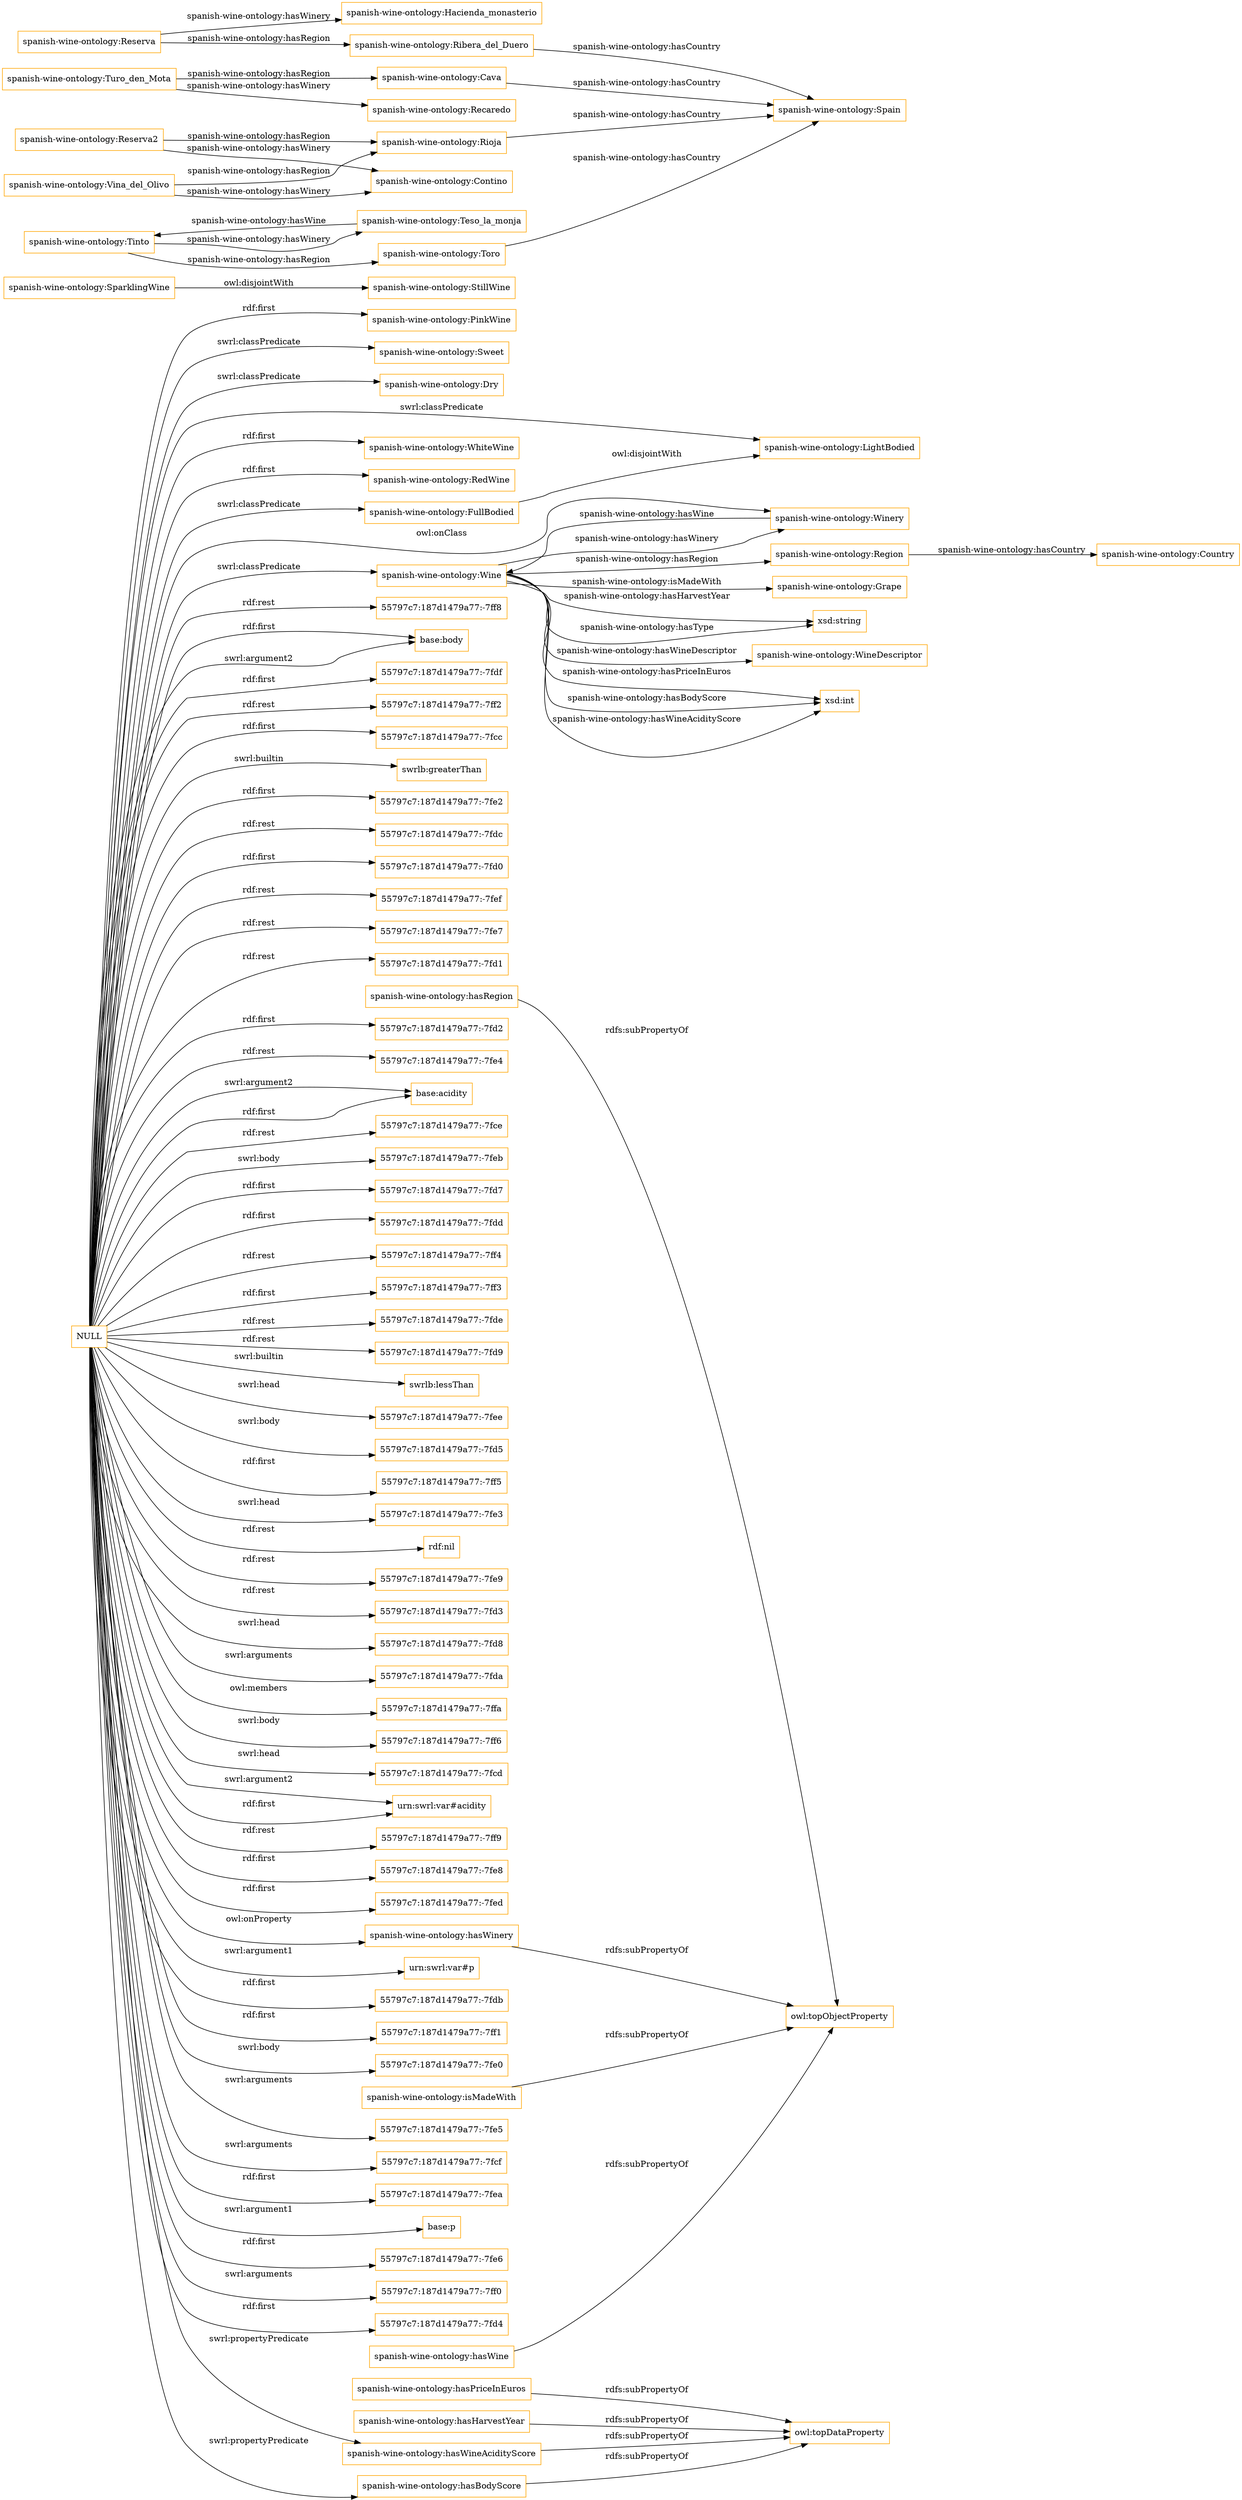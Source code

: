 digraph ar2dtool_diagram { 
rankdir=LR;
size="1501"
node [shape = rectangle, color="orange"]; "spanish-wine-ontology:Region" "spanish-wine-ontology:PinkWine" "spanish-wine-ontology:Grape" "spanish-wine-ontology:WineDescriptor" "spanish-wine-ontology:Sweet" "spanish-wine-ontology:Dry" "spanish-wine-ontology:FullBodied" "spanish-wine-ontology:WhiteWine" "spanish-wine-ontology:RedWine" "spanish-wine-ontology:Country" "spanish-wine-ontology:StillWine" "spanish-wine-ontology:Winery" "spanish-wine-ontology:SparklingWine" "spanish-wine-ontology:LightBodied" "spanish-wine-ontology:Wine" ; /*classes style*/
	"spanish-wine-ontology:Ribera_del_Duero" -> "spanish-wine-ontology:Spain" [ label = "spanish-wine-ontology:hasCountry" ];
	"NULL" -> "55797c7:187d1479a77:-7ff8" [ label = "rdf:rest" ];
	"NULL" -> "base:body" [ label = "rdf:first" ];
	"NULL" -> "spanish-wine-ontology:FullBodied" [ label = "swrl:classPredicate" ];
	"NULL" -> "55797c7:187d1479a77:-7fdf" [ label = "rdf:first" ];
	"NULL" -> "55797c7:187d1479a77:-7ff2" [ label = "rdf:rest" ];
	"NULL" -> "spanish-wine-ontology:Sweet" [ label = "swrl:classPredicate" ];
	"NULL" -> "55797c7:187d1479a77:-7fcc" [ label = "rdf:first" ];
	"NULL" -> "swrlb:greaterThan" [ label = "swrl:builtin" ];
	"NULL" -> "55797c7:187d1479a77:-7fe2" [ label = "rdf:first" ];
	"NULL" -> "55797c7:187d1479a77:-7fdc" [ label = "rdf:rest" ];
	"NULL" -> "55797c7:187d1479a77:-7fd0" [ label = "rdf:first" ];
	"NULL" -> "55797c7:187d1479a77:-7fef" [ label = "rdf:rest" ];
	"NULL" -> "55797c7:187d1479a77:-7fe7" [ label = "rdf:rest" ];
	"NULL" -> "55797c7:187d1479a77:-7fd1" [ label = "rdf:rest" ];
	"NULL" -> "spanish-wine-ontology:hasWinery" [ label = "owl:onProperty" ];
	"NULL" -> "55797c7:187d1479a77:-7fd2" [ label = "rdf:first" ];
	"NULL" -> "55797c7:187d1479a77:-7fe4" [ label = "rdf:rest" ];
	"NULL" -> "base:acidity" [ label = "swrl:argument2" ];
	"NULL" -> "55797c7:187d1479a77:-7fce" [ label = "rdf:rest" ];
	"NULL" -> "55797c7:187d1479a77:-7feb" [ label = "swrl:body" ];
	"NULL" -> "55797c7:187d1479a77:-7fd7" [ label = "rdf:first" ];
	"NULL" -> "55797c7:187d1479a77:-7fdd" [ label = "rdf:first" ];
	"NULL" -> "55797c7:187d1479a77:-7ff4" [ label = "rdf:rest" ];
	"NULL" -> "55797c7:187d1479a77:-7ff3" [ label = "rdf:first" ];
	"NULL" -> "spanish-wine-ontology:Dry" [ label = "swrl:classPredicate" ];
	"NULL" -> "base:acidity" [ label = "rdf:first" ];
	"NULL" -> "55797c7:187d1479a77:-7fde" [ label = "rdf:rest" ];
	"NULL" -> "55797c7:187d1479a77:-7fd9" [ label = "rdf:rest" ];
	"NULL" -> "swrlb:lessThan" [ label = "swrl:builtin" ];
	"NULL" -> "55797c7:187d1479a77:-7fee" [ label = "swrl:head" ];
	"NULL" -> "55797c7:187d1479a77:-7fd5" [ label = "swrl:body" ];
	"NULL" -> "55797c7:187d1479a77:-7ff5" [ label = "rdf:first" ];
	"NULL" -> "55797c7:187d1479a77:-7fe3" [ label = "swrl:head" ];
	"NULL" -> "rdf:nil" [ label = "rdf:rest" ];
	"NULL" -> "spanish-wine-ontology:RedWine" [ label = "rdf:first" ];
	"NULL" -> "base:body" [ label = "swrl:argument2" ];
	"NULL" -> "spanish-wine-ontology:WhiteWine" [ label = "rdf:first" ];
	"NULL" -> "55797c7:187d1479a77:-7fe9" [ label = "rdf:rest" ];
	"NULL" -> "55797c7:187d1479a77:-7fd3" [ label = "rdf:rest" ];
	"NULL" -> "55797c7:187d1479a77:-7fd8" [ label = "swrl:head" ];
	"NULL" -> "55797c7:187d1479a77:-7fda" [ label = "swrl:arguments" ];
	"NULL" -> "55797c7:187d1479a77:-7ffa" [ label = "owl:members" ];
	"NULL" -> "55797c7:187d1479a77:-7ff6" [ label = "swrl:body" ];
	"NULL" -> "55797c7:187d1479a77:-7fcd" [ label = "swrl:head" ];
	"NULL" -> "urn:swrl:var#acidity" [ label = "swrl:argument2" ];
	"NULL" -> "55797c7:187d1479a77:-7ff9" [ label = "rdf:rest" ];
	"NULL" -> "urn:swrl:var#acidity" [ label = "rdf:first" ];
	"NULL" -> "55797c7:187d1479a77:-7fe8" [ label = "rdf:first" ];
	"NULL" -> "55797c7:187d1479a77:-7fed" [ label = "rdf:first" ];
	"NULL" -> "spanish-wine-ontology:hasWineAcidityScore" [ label = "swrl:propertyPredicate" ];
	"NULL" -> "spanish-wine-ontology:Wine" [ label = "swrl:classPredicate" ];
	"NULL" -> "urn:swrl:var#p" [ label = "swrl:argument1" ];
	"NULL" -> "55797c7:187d1479a77:-7fdb" [ label = "rdf:first" ];
	"NULL" -> "55797c7:187d1479a77:-7ff1" [ label = "rdf:first" ];
	"NULL" -> "55797c7:187d1479a77:-7fe0" [ label = "swrl:body" ];
	"NULL" -> "spanish-wine-ontology:LightBodied" [ label = "swrl:classPredicate" ];
	"NULL" -> "spanish-wine-ontology:hasBodyScore" [ label = "swrl:propertyPredicate" ];
	"NULL" -> "55797c7:187d1479a77:-7fe5" [ label = "swrl:arguments" ];
	"NULL" -> "55797c7:187d1479a77:-7fcf" [ label = "swrl:arguments" ];
	"NULL" -> "55797c7:187d1479a77:-7fea" [ label = "rdf:first" ];
	"NULL" -> "spanish-wine-ontology:PinkWine" [ label = "rdf:first" ];
	"NULL" -> "base:p" [ label = "swrl:argument1" ];
	"NULL" -> "55797c7:187d1479a77:-7fe6" [ label = "rdf:first" ];
	"NULL" -> "55797c7:187d1479a77:-7ff0" [ label = "swrl:arguments" ];
	"NULL" -> "spanish-wine-ontology:Winery" [ label = "owl:onClass" ];
	"NULL" -> "55797c7:187d1479a77:-7fd4" [ label = "rdf:first" ];
	"spanish-wine-ontology:SparklingWine" -> "spanish-wine-ontology:StillWine" [ label = "owl:disjointWith" ];
	"spanish-wine-ontology:Reserva" -> "spanish-wine-ontology:Ribera_del_Duero" [ label = "spanish-wine-ontology:hasRegion" ];
	"spanish-wine-ontology:Reserva" -> "spanish-wine-ontology:Hacienda_monasterio" [ label = "spanish-wine-ontology:hasWinery" ];
	"spanish-wine-ontology:hasWineAcidityScore" -> "owl:topDataProperty" [ label = "rdfs:subPropertyOf" ];
	"spanish-wine-ontology:Turo_den_Mota" -> "spanish-wine-ontology:Recaredo" [ label = "spanish-wine-ontology:hasWinery" ];
	"spanish-wine-ontology:Turo_den_Mota" -> "spanish-wine-ontology:Cava" [ label = "spanish-wine-ontology:hasRegion" ];
	"spanish-wine-ontology:isMadeWith" -> "owl:topObjectProperty" [ label = "rdfs:subPropertyOf" ];
	"spanish-wine-ontology:Vina_del_Olivo" -> "spanish-wine-ontology:Contino" [ label = "spanish-wine-ontology:hasWinery" ];
	"spanish-wine-ontology:Vina_del_Olivo" -> "spanish-wine-ontology:Rioja" [ label = "spanish-wine-ontology:hasRegion" ];
	"spanish-wine-ontology:Cava" -> "spanish-wine-ontology:Spain" [ label = "spanish-wine-ontology:hasCountry" ];
	"spanish-wine-ontology:Rioja" -> "spanish-wine-ontology:Spain" [ label = "spanish-wine-ontology:hasCountry" ];
	"spanish-wine-ontology:Teso_la_monja" -> "spanish-wine-ontology:Tinto" [ label = "spanish-wine-ontology:hasWine" ];
	"spanish-wine-ontology:hasBodyScore" -> "owl:topDataProperty" [ label = "rdfs:subPropertyOf" ];
	"spanish-wine-ontology:hasHarvestYear" -> "owl:topDataProperty" [ label = "rdfs:subPropertyOf" ];
	"spanish-wine-ontology:Tinto" -> "spanish-wine-ontology:Teso_la_monja" [ label = "spanish-wine-ontology:hasWinery" ];
	"spanish-wine-ontology:Tinto" -> "spanish-wine-ontology:Toro" [ label = "spanish-wine-ontology:hasRegion" ];
	"spanish-wine-ontology:hasWine" -> "owl:topObjectProperty" [ label = "rdfs:subPropertyOf" ];
	"spanish-wine-ontology:Toro" -> "spanish-wine-ontology:Spain" [ label = "spanish-wine-ontology:hasCountry" ];
	"spanish-wine-ontology:hasPriceInEuros" -> "owl:topDataProperty" [ label = "rdfs:subPropertyOf" ];
	"spanish-wine-ontology:hasRegion" -> "owl:topObjectProperty" [ label = "rdfs:subPropertyOf" ];
	"spanish-wine-ontology:hasWinery" -> "owl:topObjectProperty" [ label = "rdfs:subPropertyOf" ];
	"spanish-wine-ontology:Reserva2" -> "spanish-wine-ontology:Contino" [ label = "spanish-wine-ontology:hasWinery" ];
	"spanish-wine-ontology:Reserva2" -> "spanish-wine-ontology:Rioja" [ label = "spanish-wine-ontology:hasRegion" ];
	"spanish-wine-ontology:FullBodied" -> "spanish-wine-ontology:LightBodied" [ label = "owl:disjointWith" ];
	"spanish-wine-ontology:Wine" -> "spanish-wine-ontology:Region" [ label = "spanish-wine-ontology:hasRegion" ];
	"spanish-wine-ontology:Wine" -> "xsd:int" [ label = "spanish-wine-ontology:hasPriceInEuros" ];
	"spanish-wine-ontology:Wine" -> "xsd:int" [ label = "spanish-wine-ontology:hasBodyScore" ];
	"spanish-wine-ontology:Wine" -> "xsd:string" [ label = "spanish-wine-ontology:hasHarvestYear" ];
	"spanish-wine-ontology:Wine" -> "xsd:int" [ label = "spanish-wine-ontology:hasWineAcidityScore" ];
	"spanish-wine-ontology:Winery" -> "spanish-wine-ontology:Wine" [ label = "spanish-wine-ontology:hasWine" ];
	"spanish-wine-ontology:Region" -> "spanish-wine-ontology:Country" [ label = "spanish-wine-ontology:hasCountry" ];
	"spanish-wine-ontology:Wine" -> "spanish-wine-ontology:Winery" [ label = "spanish-wine-ontology:hasWinery" ];
	"spanish-wine-ontology:Wine" -> "xsd:string" [ label = "spanish-wine-ontology:hasType" ];
	"spanish-wine-ontology:Wine" -> "spanish-wine-ontology:Grape" [ label = "spanish-wine-ontology:isMadeWith" ];
	"spanish-wine-ontology:Wine" -> "spanish-wine-ontology:WineDescriptor" [ label = "spanish-wine-ontology:hasWineDescriptor" ];

}
